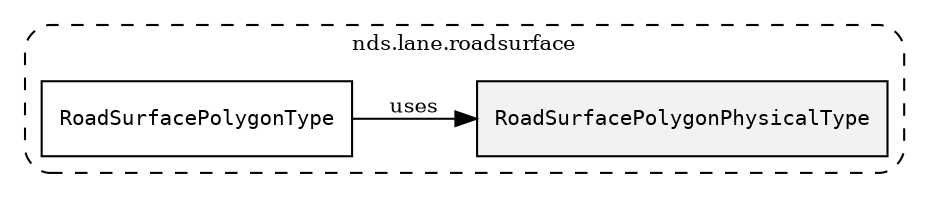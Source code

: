 /**
 * This dot file creates symbol collaboration diagram for RoadSurfacePolygonPhysicalType.
 */
digraph ZSERIO
{
    node [shape=box, fontsize=10];
    rankdir="LR";
    fontsize=10;
    tooltip="RoadSurfacePolygonPhysicalType collaboration diagram";

    subgraph "cluster_nds.lane.roadsurface"
    {
        style="dashed, rounded";
        label="nds.lane.roadsurface";
        tooltip="Package nds.lane.roadsurface";
        href="../../../content/packages/nds.lane.roadsurface.html#Package-nds-lane-roadsurface";
        target="_parent";

        "RoadSurfacePolygonPhysicalType" [style="filled", fillcolor="#0000000D", target="_parent", label=<<font face="monospace"><table align="center" border="0" cellspacing="0" cellpadding="0"><tr><td href="../../../content/packages/nds.lane.roadsurface.html#Enum-RoadSurfacePolygonPhysicalType" title="Enum defined in nds.lane.roadsurface">RoadSurfacePolygonPhysicalType</td></tr></table></font>>];
        "RoadSurfacePolygonType" [target="_parent", label=<<font face="monospace"><table align="center" border="0" cellspacing="0" cellpadding="0"><tr><td href="../../../content/packages/nds.lane.roadsurface.html#Structure-RoadSurfacePolygonType" title="Structure defined in nds.lane.roadsurface">RoadSurfacePolygonType</td></tr></table></font>>];
    }

    "RoadSurfacePolygonType" -> "RoadSurfacePolygonPhysicalType" [label="uses", fontsize=10];
}
